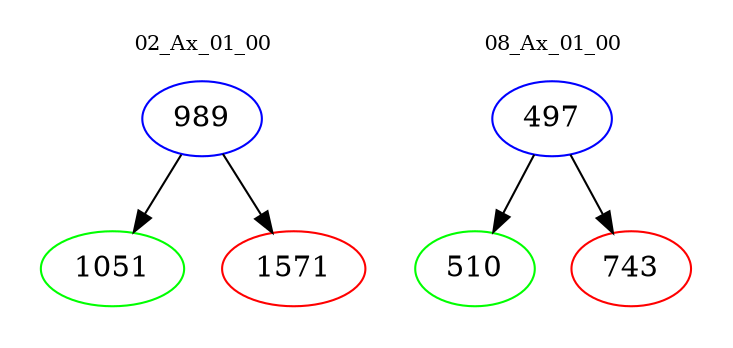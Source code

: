 digraph{
subgraph cluster_0 {
color = white
label = "02_Ax_01_00";
fontsize=10;
T0_989 [label="989", color="blue"]
T0_989 -> T0_1051 [color="black"]
T0_1051 [label="1051", color="green"]
T0_989 -> T0_1571 [color="black"]
T0_1571 [label="1571", color="red"]
}
subgraph cluster_1 {
color = white
label = "08_Ax_01_00";
fontsize=10;
T1_497 [label="497", color="blue"]
T1_497 -> T1_510 [color="black"]
T1_510 [label="510", color="green"]
T1_497 -> T1_743 [color="black"]
T1_743 [label="743", color="red"]
}
}
